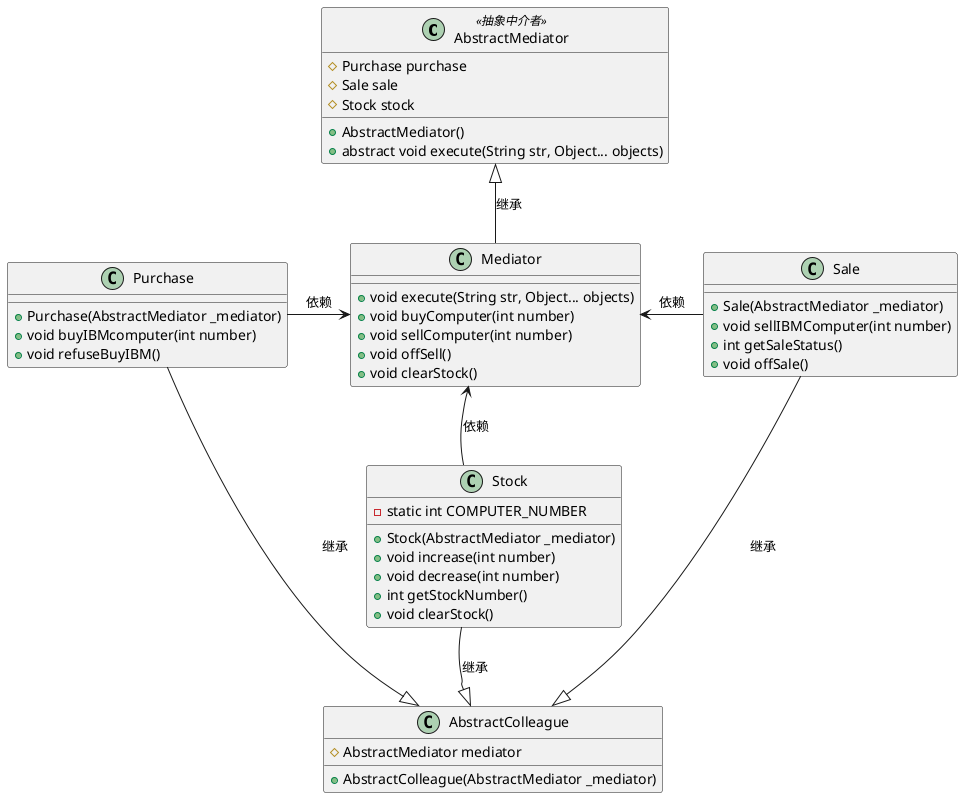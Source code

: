 @startuml

abstract class AbstractMediator<<抽象中介者>> {
    # Purchase purchase
    # Sale sale
    # Stock stock
    + AbstractMediator()
    + abstract void execute(String str, Object... objects)
}

class Mediator {
    + void execute(String str, Object... objects)
    + void buyComputer(int number)
    + void sellComputer(int number)
    + void offSell()
    + void clearStock()
}



abstract class AbstractColleague {
    # AbstractMediator mediator
    + AbstractColleague(AbstractMediator _mediator)
}


class Sale {
    + Sale(AbstractMediator _mediator)
    + void sellIBMComputer(int number)
    + int getSaleStatus()
    + void offSale()
}

class Stock {
    + Stock(AbstractMediator _mediator)
    - static int COMPUTER_NUMBER
    + void increase(int number)
    + void decrease(int number)
    + int getStockNumber()
    + void clearStock()
}

class Purchase {
    + Purchase(AbstractMediator _mediator)
    + void buyIBMcomputer(int number)
    + void refuseBuyIBM()
}

/'布局'/
/'水平布局'/
together {
  class Purchase
  class Mediator
  class Sale
}
Purchase -[hidden] Mediator
Mediator -[hidden] Sale

/'垂直布局'/
together {
  class AbstractMediator
  class Mediator
  class Stock
  class AbstractColleague
}
AbstractMediator -[hidden]-> Mediator
Mediator -[hidden]-> Stock
Stock -[hidden]-> AbstractColleague


AbstractMediator <|-- Mediator : 继承

Stock --|> AbstractColleague : 继承
Purchase --|> AbstractColleague : 继承
Sale --|> AbstractColleague : 继承

Stock -->  Mediator : 依赖
Purchase -->  Mediator: 依赖
Sale -->  Mediator: 依赖


@enduml